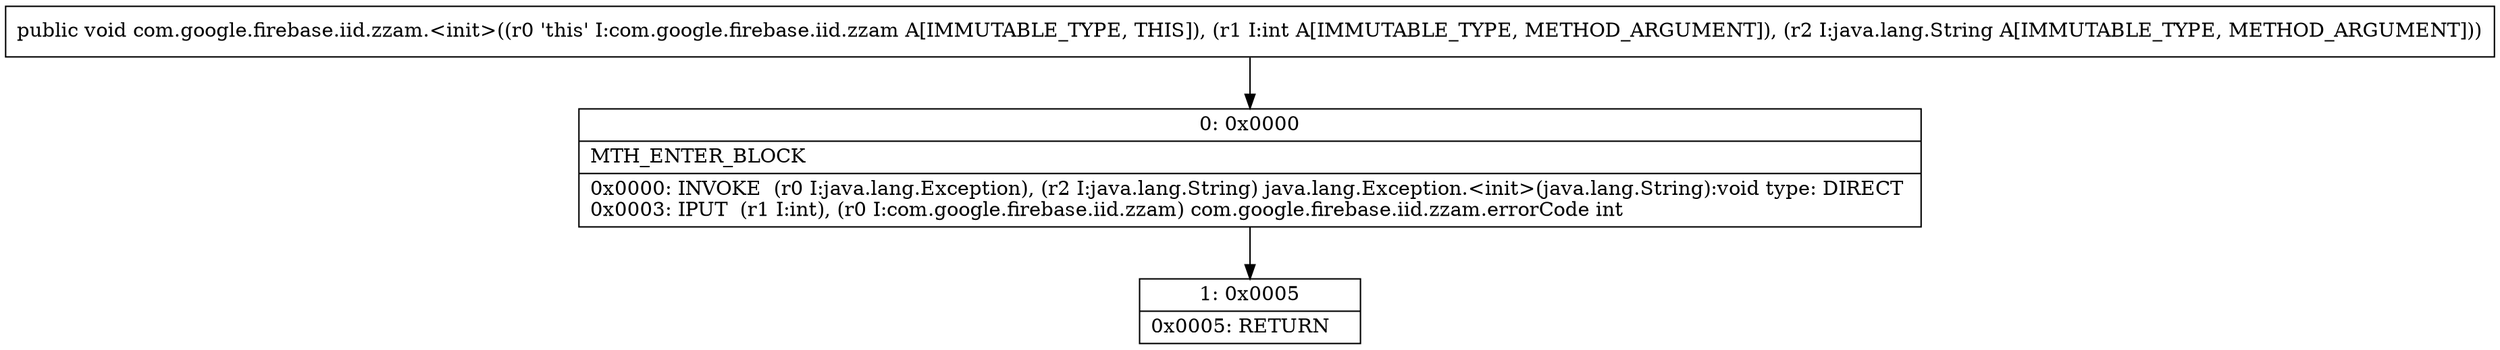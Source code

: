 digraph "CFG forcom.google.firebase.iid.zzam.\<init\>(ILjava\/lang\/String;)V" {
Node_0 [shape=record,label="{0\:\ 0x0000|MTH_ENTER_BLOCK\l|0x0000: INVOKE  (r0 I:java.lang.Exception), (r2 I:java.lang.String) java.lang.Exception.\<init\>(java.lang.String):void type: DIRECT \l0x0003: IPUT  (r1 I:int), (r0 I:com.google.firebase.iid.zzam) com.google.firebase.iid.zzam.errorCode int \l}"];
Node_1 [shape=record,label="{1\:\ 0x0005|0x0005: RETURN   \l}"];
MethodNode[shape=record,label="{public void com.google.firebase.iid.zzam.\<init\>((r0 'this' I:com.google.firebase.iid.zzam A[IMMUTABLE_TYPE, THIS]), (r1 I:int A[IMMUTABLE_TYPE, METHOD_ARGUMENT]), (r2 I:java.lang.String A[IMMUTABLE_TYPE, METHOD_ARGUMENT])) }"];
MethodNode -> Node_0;
Node_0 -> Node_1;
}

